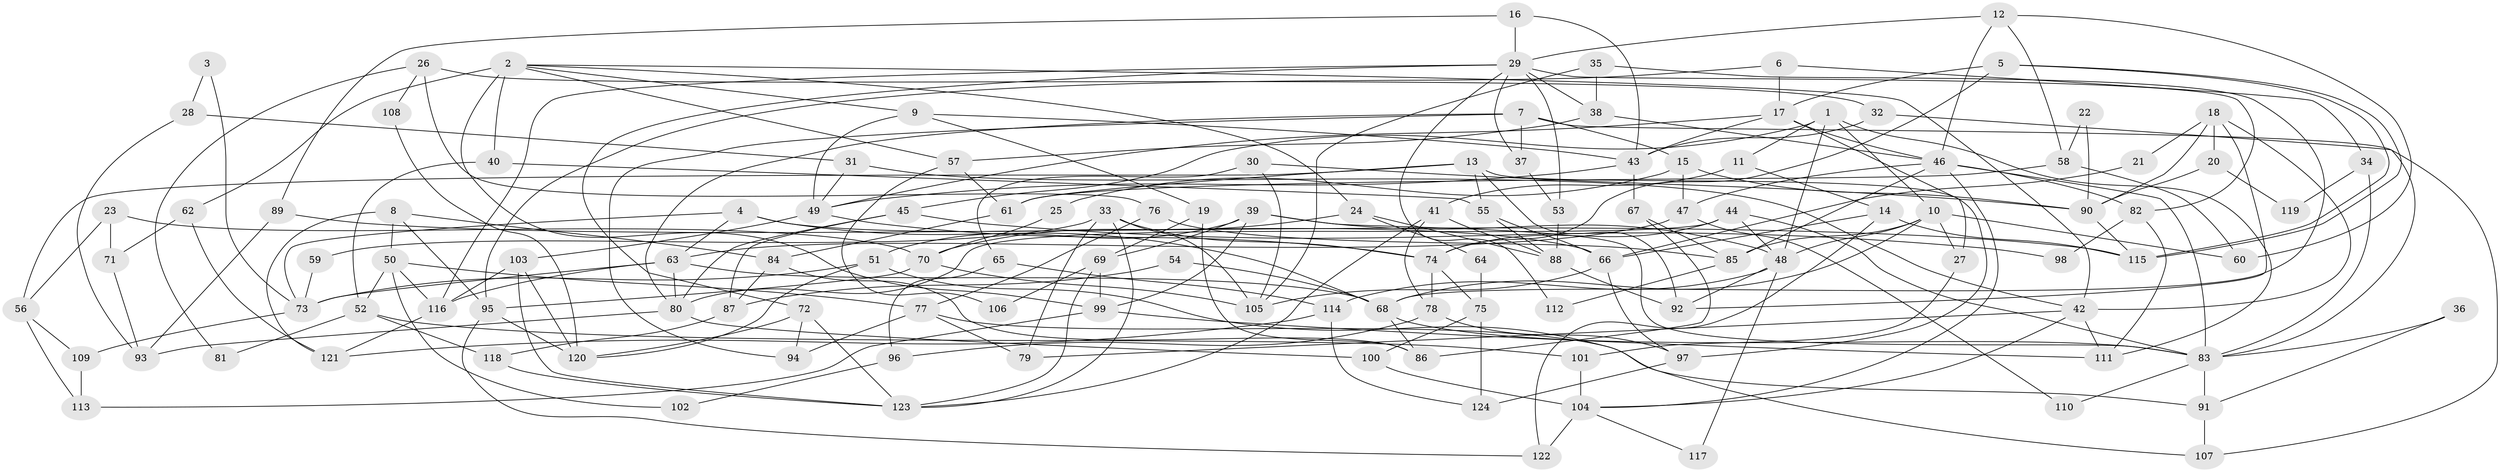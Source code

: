 // coarse degree distribution, {14: 0.016129032258064516, 12: 0.016129032258064516, 7: 0.12903225806451613, 4: 0.1935483870967742, 6: 0.11290322580645161, 9: 0.03225806451612903, 8: 0.08064516129032258, 13: 0.03225806451612903, 5: 0.0967741935483871, 3: 0.11290322580645161, 2: 0.12903225806451613, 10: 0.03225806451612903, 11: 0.016129032258064516}
// Generated by graph-tools (version 1.1) at 2025/18/03/04/25 18:18:48]
// undirected, 124 vertices, 248 edges
graph export_dot {
graph [start="1"]
  node [color=gray90,style=filled];
  1;
  2;
  3;
  4;
  5;
  6;
  7;
  8;
  9;
  10;
  11;
  12;
  13;
  14;
  15;
  16;
  17;
  18;
  19;
  20;
  21;
  22;
  23;
  24;
  25;
  26;
  27;
  28;
  29;
  30;
  31;
  32;
  33;
  34;
  35;
  36;
  37;
  38;
  39;
  40;
  41;
  42;
  43;
  44;
  45;
  46;
  47;
  48;
  49;
  50;
  51;
  52;
  53;
  54;
  55;
  56;
  57;
  58;
  59;
  60;
  61;
  62;
  63;
  64;
  65;
  66;
  67;
  68;
  69;
  70;
  71;
  72;
  73;
  74;
  75;
  76;
  77;
  78;
  79;
  80;
  81;
  82;
  83;
  84;
  85;
  86;
  87;
  88;
  89;
  90;
  91;
  92;
  93;
  94;
  95;
  96;
  97;
  98;
  99;
  100;
  101;
  102;
  103;
  104;
  105;
  106;
  107;
  108;
  109;
  110;
  111;
  112;
  113;
  114;
  115;
  116;
  117;
  118;
  119;
  120;
  121;
  122;
  123;
  124;
  1 -- 10;
  1 -- 48;
  1 -- 11;
  1 -- 45;
  1 -- 111;
  2 -- 9;
  2 -- 99;
  2 -- 24;
  2 -- 40;
  2 -- 42;
  2 -- 57;
  2 -- 62;
  3 -- 73;
  3 -- 28;
  4 -- 68;
  4 -- 63;
  4 -- 66;
  4 -- 73;
  5 -- 74;
  5 -- 115;
  5 -- 115;
  5 -- 17;
  6 -- 95;
  6 -- 17;
  6 -- 34;
  7 -- 15;
  7 -- 80;
  7 -- 37;
  7 -- 94;
  7 -- 107;
  8 -- 50;
  8 -- 95;
  8 -- 84;
  8 -- 121;
  9 -- 43;
  9 -- 49;
  9 -- 19;
  10 -- 68;
  10 -- 48;
  10 -- 27;
  10 -- 60;
  10 -- 85;
  11 -- 41;
  11 -- 14;
  12 -- 29;
  12 -- 46;
  12 -- 58;
  12 -- 60;
  13 -- 55;
  13 -- 61;
  13 -- 56;
  13 -- 92;
  13 -- 97;
  14 -- 66;
  14 -- 115;
  14 -- 122;
  15 -- 47;
  15 -- 90;
  15 -- 25;
  16 -- 43;
  16 -- 29;
  16 -- 89;
  17 -- 43;
  17 -- 27;
  17 -- 46;
  17 -- 49;
  18 -- 42;
  18 -- 92;
  18 -- 20;
  18 -- 21;
  18 -- 90;
  19 -- 69;
  19 -- 86;
  20 -- 90;
  20 -- 119;
  21 -- 66;
  22 -- 90;
  22 -- 58;
  23 -- 70;
  23 -- 71;
  23 -- 56;
  24 -- 88;
  24 -- 64;
  24 -- 70;
  25 -- 70;
  26 -- 76;
  26 -- 32;
  26 -- 81;
  26 -- 108;
  27 -- 101;
  28 -- 31;
  28 -- 93;
  29 -- 82;
  29 -- 37;
  29 -- 38;
  29 -- 53;
  29 -- 72;
  29 -- 112;
  29 -- 116;
  30 -- 90;
  30 -- 105;
  30 -- 65;
  31 -- 42;
  31 -- 49;
  32 -- 43;
  32 -- 83;
  33 -- 74;
  33 -- 123;
  33 -- 59;
  33 -- 79;
  33 -- 105;
  34 -- 83;
  34 -- 119;
  35 -- 68;
  35 -- 38;
  35 -- 105;
  36 -- 91;
  36 -- 83;
  37 -- 53;
  38 -- 46;
  38 -- 57;
  39 -- 69;
  39 -- 99;
  39 -- 48;
  39 -- 51;
  39 -- 83;
  40 -- 55;
  40 -- 52;
  41 -- 123;
  41 -- 78;
  41 -- 88;
  42 -- 79;
  42 -- 104;
  42 -- 111;
  43 -- 67;
  43 -- 49;
  44 -- 83;
  44 -- 80;
  44 -- 48;
  44 -- 74;
  45 -- 87;
  45 -- 80;
  45 -- 98;
  46 -- 104;
  46 -- 47;
  46 -- 82;
  46 -- 83;
  46 -- 85;
  47 -- 63;
  47 -- 110;
  48 -- 92;
  48 -- 114;
  48 -- 117;
  49 -- 103;
  49 -- 74;
  50 -- 77;
  50 -- 116;
  50 -- 52;
  50 -- 102;
  51 -- 73;
  51 -- 107;
  51 -- 120;
  52 -- 81;
  52 -- 101;
  52 -- 118;
  53 -- 88;
  54 -- 68;
  54 -- 87;
  55 -- 88;
  55 -- 66;
  56 -- 109;
  56 -- 113;
  57 -- 61;
  57 -- 106;
  58 -- 60;
  58 -- 61;
  59 -- 73;
  61 -- 84;
  62 -- 121;
  62 -- 71;
  63 -- 116;
  63 -- 68;
  63 -- 73;
  63 -- 80;
  64 -- 75;
  65 -- 114;
  65 -- 96;
  66 -- 105;
  66 -- 97;
  67 -- 86;
  67 -- 85;
  68 -- 86;
  68 -- 83;
  69 -- 123;
  69 -- 99;
  69 -- 106;
  70 -- 105;
  70 -- 95;
  71 -- 93;
  72 -- 120;
  72 -- 94;
  72 -- 123;
  73 -- 109;
  74 -- 75;
  74 -- 78;
  75 -- 100;
  75 -- 124;
  76 -- 85;
  76 -- 77;
  77 -- 94;
  77 -- 91;
  77 -- 79;
  78 -- 97;
  78 -- 96;
  80 -- 93;
  80 -- 100;
  82 -- 111;
  82 -- 98;
  83 -- 91;
  83 -- 110;
  84 -- 86;
  84 -- 87;
  85 -- 112;
  87 -- 118;
  88 -- 92;
  89 -- 115;
  89 -- 93;
  90 -- 115;
  91 -- 107;
  95 -- 122;
  95 -- 120;
  96 -- 102;
  97 -- 124;
  99 -- 111;
  99 -- 113;
  100 -- 104;
  101 -- 104;
  103 -- 120;
  103 -- 116;
  103 -- 123;
  104 -- 117;
  104 -- 122;
  108 -- 120;
  109 -- 113;
  114 -- 124;
  114 -- 121;
  116 -- 121;
  118 -- 123;
}
